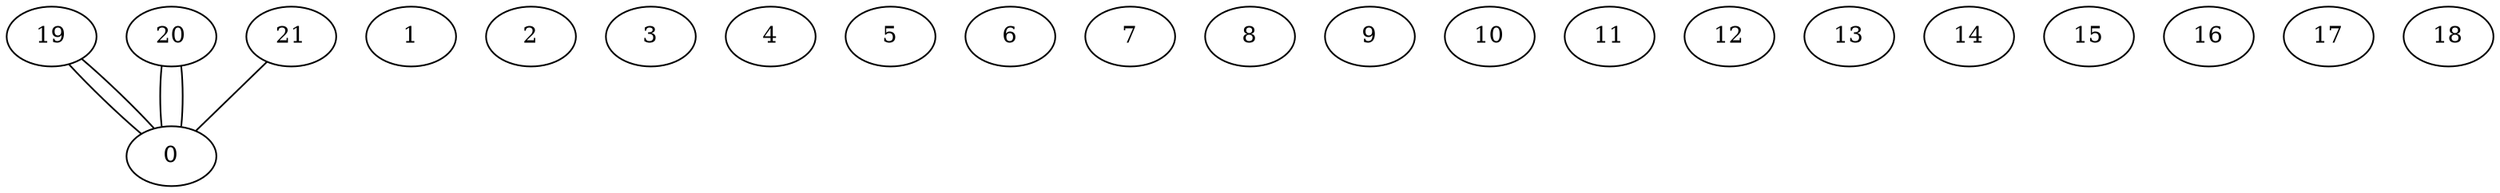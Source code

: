graph G {
0;
1;
2;
3;
4;
5;
6;
7;
8;
9;
10;
11;
12;
13;
14;
15;
16;
17;
18;
19;
20;
21;
21--0 ;
20--0 ;
20--0 ;
19--0 ;
19--0 ;
}
